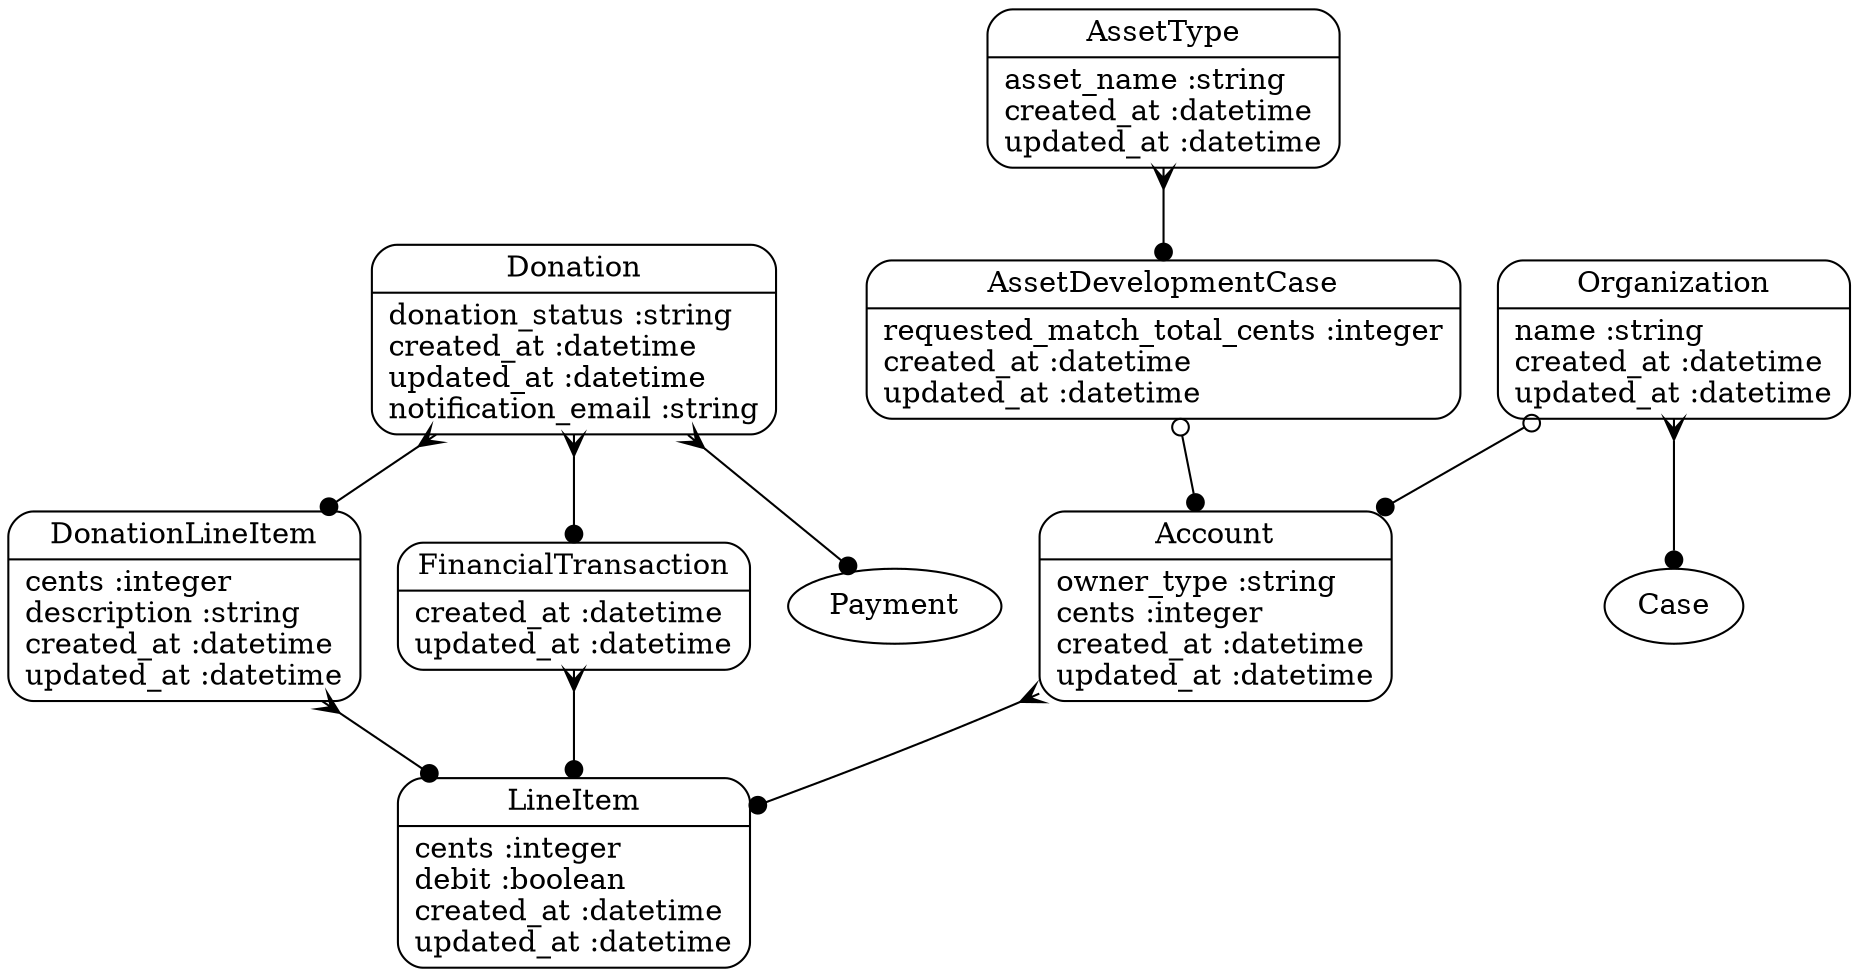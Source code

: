 digraph models_diagram {
	graph[overlap=false, splines=true]
	"Account" [shape=Mrecord, label="{Account|owner_type :string\lcents :integer\lcreated_at :datetime\lupdated_at :datetime\l}"]
	"AssetDevelopmentCase" [shape=Mrecord, label="{AssetDevelopmentCase|requested_match_total_cents :integer\lcreated_at :datetime\lupdated_at :datetime\l}"]
	"DonationLineItem" [shape=Mrecord, label="{DonationLineItem|cents :integer\ldescription :string\lcreated_at :datetime\lupdated_at :datetime\l}"]
	"FinancialTransaction" [shape=Mrecord, label="{FinancialTransaction|created_at :datetime\lupdated_at :datetime\l}"]
	"LineItem" [shape=Mrecord, label="{LineItem|cents :integer\ldebit :boolean\lcreated_at :datetime\lupdated_at :datetime\l}"]
	"Organization" [shape=Mrecord, label="{Organization|name :string\lcreated_at :datetime\lupdated_at :datetime\l}"]
	"AssetType" [shape=Mrecord, label="{AssetType|asset_name :string\lcreated_at :datetime\lupdated_at :datetime\l}"]
	"Donation" [shape=Mrecord, label="{Donation|donation_status :string\lcreated_at :datetime\lupdated_at :datetime\lnotification_email :string\l}"]
	"Account" -> "LineItem" [arrowtail=crow, arrowhead=dot, dir=both]
	"AssetDevelopmentCase" -> "Account" [arrowtail=odot, arrowhead=dot, dir=both]
	"DonationLineItem" -> "LineItem" [arrowtail=crow, arrowhead=dot, dir=both]
	"FinancialTransaction" -> "LineItem" [arrowtail=crow, arrowhead=dot, dir=both]
	"Organization" -> "Case" [arrowtail=crow, arrowhead=dot, dir=both]
	"Organization" -> "Account" [arrowtail=odot, arrowhead=dot, dir=both]
	"AssetType" -> "AssetDevelopmentCase" [arrowtail=crow, arrowhead=dot, dir=both]
	"Donation" -> "FinancialTransaction" [arrowtail=crow, arrowhead=dot, dir=both]
	"Donation" -> "Payment" [arrowtail=crow, arrowhead=dot, dir=both]
	"Donation" -> "DonationLineItem" [arrowtail=crow, arrowhead=dot, dir=both]
}
